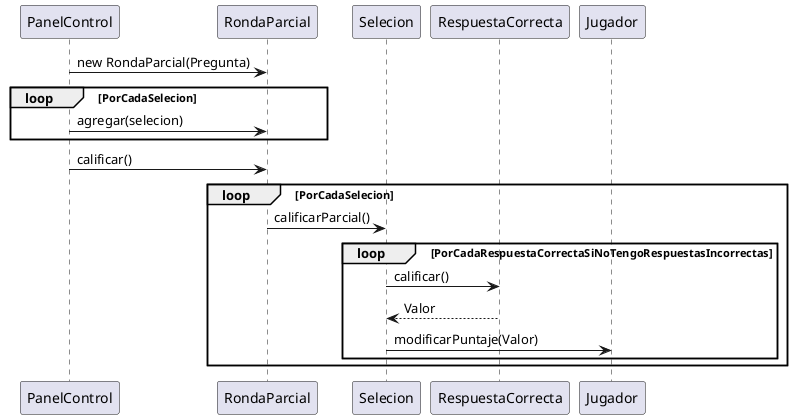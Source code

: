 @startuml

PanelControl ->RondaParcial: new RondaParcial(Pregunta)
    loop  PorCadaSelecion
    PanelControl -> RondaParcial:  agregar(selecion)
    end
PanelControl ->RondaParcial: calificar()
    loop PorCadaSelecion
RondaParcial -> Selecion: calificarParcial()
    loop PorCadaRespuestaCorrectaSiNoTengoRespuestasIncorrectas
    Selecion -> RespuestaCorrecta:calificar()
    RespuestaCorrecta --> Selecion: Valor
    Selecion -> Jugador: modificarPuntaje(Valor)
    end
    end

@enduml